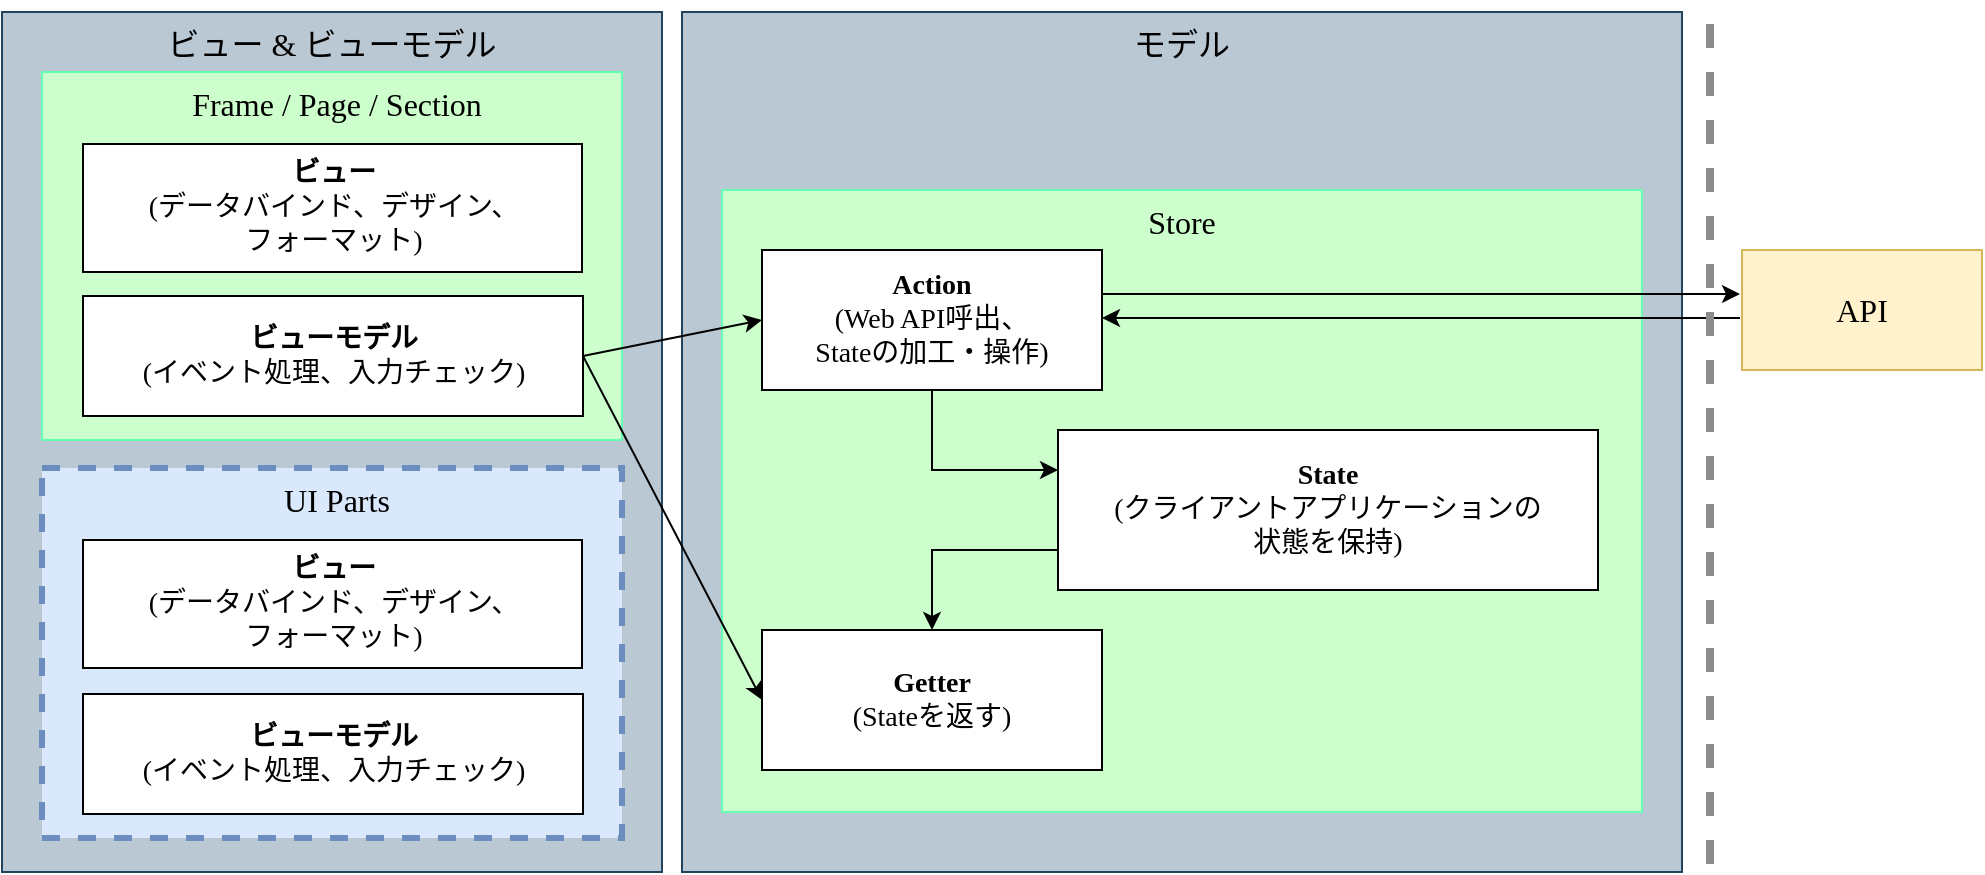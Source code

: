 <mxfile>
    <diagram id="84NdiF0H10yS6leqJOjD" name="ページ1">
        <mxGraphModel dx="1266" dy="636" grid="1" gridSize="10" guides="1" tooltips="1" connect="1" arrows="1" fold="1" page="1" pageScale="1" pageWidth="827" pageHeight="1169" math="0" shadow="0">
            <root>
                <mxCell id="0"/>
                <mxCell id="1" parent="0"/>
                <mxCell id="2" value="ビュー &amp;amp; ビューモデル" style="rounded=0;whiteSpace=wrap;html=1;verticalAlign=top;fillColor=#bac8d3;strokeColor=#23445d;fontColor=#000000;fontSize=16;fontFamily=Noto Sans JP;fontSource=https%3A%2F%2Ffonts.googleapis.com%2Fcss%3Ffamily%3DNoto%2BSans%2BJP;" parent="1" vertex="1">
                    <mxGeometry x="90" y="60" width="330" height="430" as="geometry"/>
                </mxCell>
                <mxCell id="3" value="モデル" style="rounded=0;whiteSpace=wrap;html=1;verticalAlign=top;fillColor=#bac8d3;strokeColor=#23445d;fontColor=#000000;fontSize=16;fontFamily=Noto Sans JP;fontSource=https%3A%2F%2Ffonts.googleapis.com%2Fcss%3Ffamily%3DNoto%2BSans%2BJP;" parent="1" vertex="1">
                    <mxGeometry x="430" y="60" width="500" height="430" as="geometry"/>
                </mxCell>
                <mxCell id="4" value="Frame / Page / Section" style="rounded=0;whiteSpace=wrap;html=1;align=center;spacingLeft=5;fillColor=#CCFFCC;fontColor=#000000;strokeColor=#66FFB3;verticalAlign=top;fontSize=16;fontFamily=Noto Sans JP;fontSource=https%3A%2F%2Ffonts.googleapis.com%2Fcss%3Ffamily%3DNoto%2BSans%2BJP;" parent="1" vertex="1">
                    <mxGeometry x="110" y="90" width="290" height="184" as="geometry"/>
                </mxCell>
                <mxCell id="6" value="Store" style="rounded=0;whiteSpace=wrap;html=1;fontSize=16;verticalAlign=top;fillColor=#CCFFCC;strokeColor=#66FFB3;gradientColor=none;fontColor=#000000;fontFamily=Noto Sans JP;fontSource=https%3A%2F%2Ffonts.googleapis.com%2Fcss%3Ffamily%3DNoto%2BSans%2BJP;" parent="1" vertex="1">
                    <mxGeometry x="450" y="149" width="460" height="311" as="geometry"/>
                </mxCell>
                <mxCell id="7" value="&lt;b&gt;ビュー&lt;/b&gt;&lt;br style=&quot;font-size: 14px&quot;&gt;(データバインド、デザイン、&lt;br style=&quot;font-size: 14px&quot;&gt;フォーマット)" style="rounded=0;whiteSpace=wrap;html=1;fontSize=14;fontFamily=Noto Sans JP;fontSource=https%3A%2F%2Ffonts.googleapis.com%2Fcss%3Ffamily%3DNoto%2BSans%2BJP;" parent="1" vertex="1">
                    <mxGeometry x="130.5" y="126" width="249.5" height="64" as="geometry"/>
                </mxCell>
                <mxCell id="8" value="&lt;b&gt;ビューモデル&lt;/b&gt;&lt;br style=&quot;font-size: 14px&quot;&gt;(イベント処理、入力チェック)" style="rounded=0;whiteSpace=wrap;html=1;fontSize=14;fontFamily=Noto Sans JP;fontSource=https%3A%2F%2Ffonts.googleapis.com%2Fcss%3Ffamily%3DNoto%2BSans%2BJP;" parent="1" vertex="1">
                    <mxGeometry x="130.5" y="202" width="250" height="60" as="geometry"/>
                </mxCell>
                <mxCell id="11" value="&lt;b&gt;Action&lt;/b&gt;&lt;br style=&quot;font-size: 14px&quot;&gt;(Web API呼出、&lt;br style=&quot;font-size: 14px&quot;&gt;Stateの加工・操作)" style="rounded=0;whiteSpace=wrap;html=1;fontSize=14;fontFamily=Noto Sans JP;fontSource=https%3A%2F%2Ffonts.googleapis.com%2Fcss%3Ffamily%3DNoto%2BSans%2BJP;" parent="1" vertex="1">
                    <mxGeometry x="470" y="179" width="170" height="70" as="geometry"/>
                </mxCell>
                <mxCell id="12" value="&lt;b&gt;Getter&lt;/b&gt;&lt;br style=&quot;font-size: 14px&quot;&gt;(Stateを返す)" style="rounded=0;whiteSpace=wrap;html=1;fontSize=14;fontFamily=Noto Sans JP;fontSource=https%3A%2F%2Ffonts.googleapis.com%2Fcss%3Ffamily%3DNoto%2BSans%2BJP;" parent="1" vertex="1">
                    <mxGeometry x="470" y="369" width="170" height="70" as="geometry"/>
                </mxCell>
                <mxCell id="13" value="&lt;b&gt;State&lt;/b&gt;&lt;br style=&quot;font-size: 14px&quot;&gt;(クライアントアプリケーションの&lt;br&gt;状態を保持)" style="rounded=0;whiteSpace=wrap;html=1;fontSize=14;fontFamily=Noto Sans JP;fontSource=https%3A%2F%2Ffonts.googleapis.com%2Fcss%3Ffamily%3DNoto%2BSans%2BJP;" parent="1" vertex="1">
                    <mxGeometry x="618" y="269" width="270" height="80" as="geometry"/>
                </mxCell>
                <mxCell id="14" value="" style="endArrow=classic;html=1;fontSize=14;exitX=1;exitY=0.5;exitDx=0;exitDy=0;entryX=0;entryY=0.5;entryDx=0;entryDy=0;fontFamily=Noto Sans JP;fontSource=https%3A%2F%2Ffonts.googleapis.com%2Fcss%3Ffamily%3DNoto%2BSans%2BJP;" parent="1" source="8" target="11" edge="1">
                    <mxGeometry width="50" height="50" relative="1" as="geometry">
                        <mxPoint x="490" y="246" as="sourcePoint"/>
                        <mxPoint x="470" y="171" as="targetPoint"/>
                    </mxGeometry>
                </mxCell>
                <mxCell id="15" value="" style="endArrow=classic;html=1;fontSize=14;exitX=0.5;exitY=1;exitDx=0;exitDy=0;entryX=0;entryY=0.25;entryDx=0;entryDy=0;rounded=0;fontFamily=Noto Sans JP;fontSource=https%3A%2F%2Ffonts.googleapis.com%2Fcss%3Ffamily%3DNoto%2BSans%2BJP;" parent="1" source="11" target="13" edge="1">
                    <mxGeometry width="50" height="50" relative="1" as="geometry">
                        <mxPoint x="530" y="329" as="sourcePoint"/>
                        <mxPoint x="580" y="279" as="targetPoint"/>
                        <Array as="points">
                            <mxPoint x="555" y="289"/>
                        </Array>
                    </mxGeometry>
                </mxCell>
                <mxCell id="16" value="" style="endArrow=classic;html=1;fontSize=14;exitX=0;exitY=0.75;exitDx=0;exitDy=0;rounded=0;fontFamily=Noto Sans JP;fontSource=https%3A%2F%2Ffonts.googleapis.com%2Fcss%3Ffamily%3DNoto%2BSans%2BJP;" parent="1" source="13" target="12" edge="1">
                    <mxGeometry width="50" height="50" relative="1" as="geometry">
                        <mxPoint x="565" y="259" as="sourcePoint"/>
                        <mxPoint x="640" y="294" as="targetPoint"/>
                        <Array as="points">
                            <mxPoint x="555" y="329"/>
                        </Array>
                    </mxGeometry>
                </mxCell>
                <mxCell id="17" value="" style="endArrow=classic;html=1;fontSize=14;exitX=1;exitY=0.5;exitDx=0;exitDy=0;entryX=0;entryY=0.5;entryDx=0;entryDy=0;fontFamily=Noto Sans JP;fontSource=https%3A%2F%2Ffonts.googleapis.com%2Fcss%3Ffamily%3DNoto%2BSans%2BJP;" parent="1" source="8" target="12" edge="1">
                    <mxGeometry width="50" height="50" relative="1" as="geometry">
                        <mxPoint x="400.5" y="215" as="sourcePoint"/>
                        <mxPoint x="480" y="180" as="targetPoint"/>
                    </mxGeometry>
                </mxCell>
                <mxCell id="19" value="" style="endArrow=classic;html=1;fontSize=14;exitX=1;exitY=0.25;exitDx=0;exitDy=0;fontFamily=Noto Sans JP;fontSource=https%3A%2F%2Ffonts.googleapis.com%2Fcss%3Ffamily%3DNoto%2BSans%2BJP;" parent="1" edge="1">
                    <mxGeometry width="50" height="50" relative="1" as="geometry">
                        <mxPoint x="640" y="201" as="sourcePoint"/>
                        <mxPoint x="959" y="201" as="targetPoint"/>
                    </mxGeometry>
                </mxCell>
                <mxCell id="20" value="" style="endArrow=classic;html=1;fontSize=14;entryX=1;entryY=0.5;entryDx=0;entryDy=0;fontFamily=Noto Sans JP;fontSource=https%3A%2F%2Ffonts.googleapis.com%2Fcss%3Ffamily%3DNoto%2BSans%2BJP;" parent="1" edge="1">
                    <mxGeometry width="50" height="50" relative="1" as="geometry">
                        <mxPoint x="959" y="213" as="sourcePoint"/>
                        <mxPoint x="640" y="213" as="targetPoint"/>
                    </mxGeometry>
                </mxCell>
                <mxCell id="21" value="API" style="rounded=0;whiteSpace=wrap;html=1;fontSize=16;fillColor=#fff2cc;strokeColor=#d6b656;fontFamily=Noto Sans JP;fontSource=https%3A%2F%2Ffonts.googleapis.com%2Fcss%3Ffamily%3DNoto%2BSans%2BJP;" parent="1" vertex="1">
                    <mxGeometry x="960" y="179" width="120" height="60" as="geometry"/>
                </mxCell>
                <mxCell id="22" value="" style="endArrow=none;dashed=1;html=1;rounded=0;fontSize=14;strokeWidth=4;strokeColor=#8C8C8C;fontFamily=Noto Sans JP;fontSource=https%3A%2F%2Ffonts.googleapis.com%2Fcss%3Ffamily%3DNoto%2BSans%2BJP;" parent="1" edge="1">
                    <mxGeometry width="50" height="50" relative="1" as="geometry">
                        <mxPoint x="944" y="486" as="sourcePoint"/>
                        <mxPoint x="944" y="56" as="targetPoint"/>
                    </mxGeometry>
                </mxCell>
                <mxCell id="23" value="UI Parts" style="rounded=0;whiteSpace=wrap;html=1;align=center;spacingLeft=5;fillColor=#dae8fc;strokeColor=#6c8ebf;verticalAlign=top;fontSize=16;dashed=1;strokeWidth=3;fontFamily=Noto Sans JP;fontSource=https%3A%2F%2Ffonts.googleapis.com%2Fcss%3Ffamily%3DNoto%2BSans%2BJP;" parent="1" vertex="1">
                    <mxGeometry x="110" y="288" width="290" height="185" as="geometry"/>
                </mxCell>
                <mxCell id="24" value="&lt;b&gt;ビュー&lt;/b&gt;&lt;br style=&quot;font-size: 14px&quot;&gt;(データバインド、デザイン、&lt;br style=&quot;font-size: 14px&quot;&gt;フォーマット)" style="rounded=0;whiteSpace=wrap;html=1;fontSize=14;fontFamily=Noto Sans JP;fontSource=https%3A%2F%2Ffonts.googleapis.com%2Fcss%3Ffamily%3DNoto%2BSans%2BJP;" parent="1" vertex="1">
                    <mxGeometry x="130.5" y="324" width="249.5" height="64" as="geometry"/>
                </mxCell>
                <mxCell id="25" value="&lt;b&gt;ビューモデル&lt;/b&gt;&lt;br style=&quot;font-size: 14px&quot;&gt;(イベント処理、入力チェック)" style="rounded=0;whiteSpace=wrap;html=1;fontSize=14;fontFamily=Noto Sans JP;fontSource=https%3A%2F%2Ffonts.googleapis.com%2Fcss%3Ffamily%3DNoto%2BSans%2BJP;" parent="1" vertex="1">
                    <mxGeometry x="130.5" y="401" width="250" height="60" as="geometry"/>
                </mxCell>
            </root>
        </mxGraphModel>
    </diagram>
</mxfile>